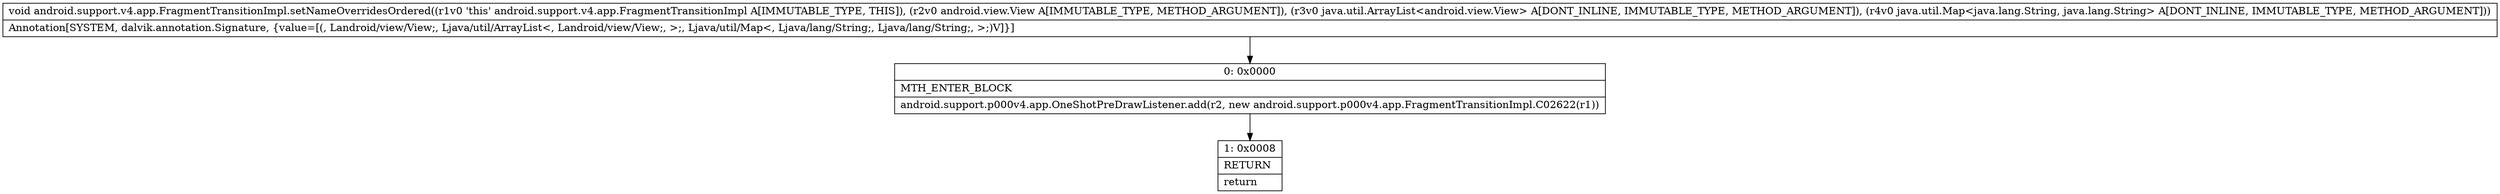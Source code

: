 digraph "CFG forandroid.support.v4.app.FragmentTransitionImpl.setNameOverridesOrdered(Landroid\/view\/View;Ljava\/util\/ArrayList;Ljava\/util\/Map;)V" {
Node_0 [shape=record,label="{0\:\ 0x0000|MTH_ENTER_BLOCK\l|android.support.p000v4.app.OneShotPreDrawListener.add(r2, new android.support.p000v4.app.FragmentTransitionImpl.C02622(r1))\l}"];
Node_1 [shape=record,label="{1\:\ 0x0008|RETURN\l|return\l}"];
MethodNode[shape=record,label="{void android.support.v4.app.FragmentTransitionImpl.setNameOverridesOrdered((r1v0 'this' android.support.v4.app.FragmentTransitionImpl A[IMMUTABLE_TYPE, THIS]), (r2v0 android.view.View A[IMMUTABLE_TYPE, METHOD_ARGUMENT]), (r3v0 java.util.ArrayList\<android.view.View\> A[DONT_INLINE, IMMUTABLE_TYPE, METHOD_ARGUMENT]), (r4v0 java.util.Map\<java.lang.String, java.lang.String\> A[DONT_INLINE, IMMUTABLE_TYPE, METHOD_ARGUMENT]))  | Annotation[SYSTEM, dalvik.annotation.Signature, \{value=[(, Landroid\/view\/View;, Ljava\/util\/ArrayList\<, Landroid\/view\/View;, \>;, Ljava\/util\/Map\<, Ljava\/lang\/String;, Ljava\/lang\/String;, \>;)V]\}]\l}"];
MethodNode -> Node_0;
Node_0 -> Node_1;
}

